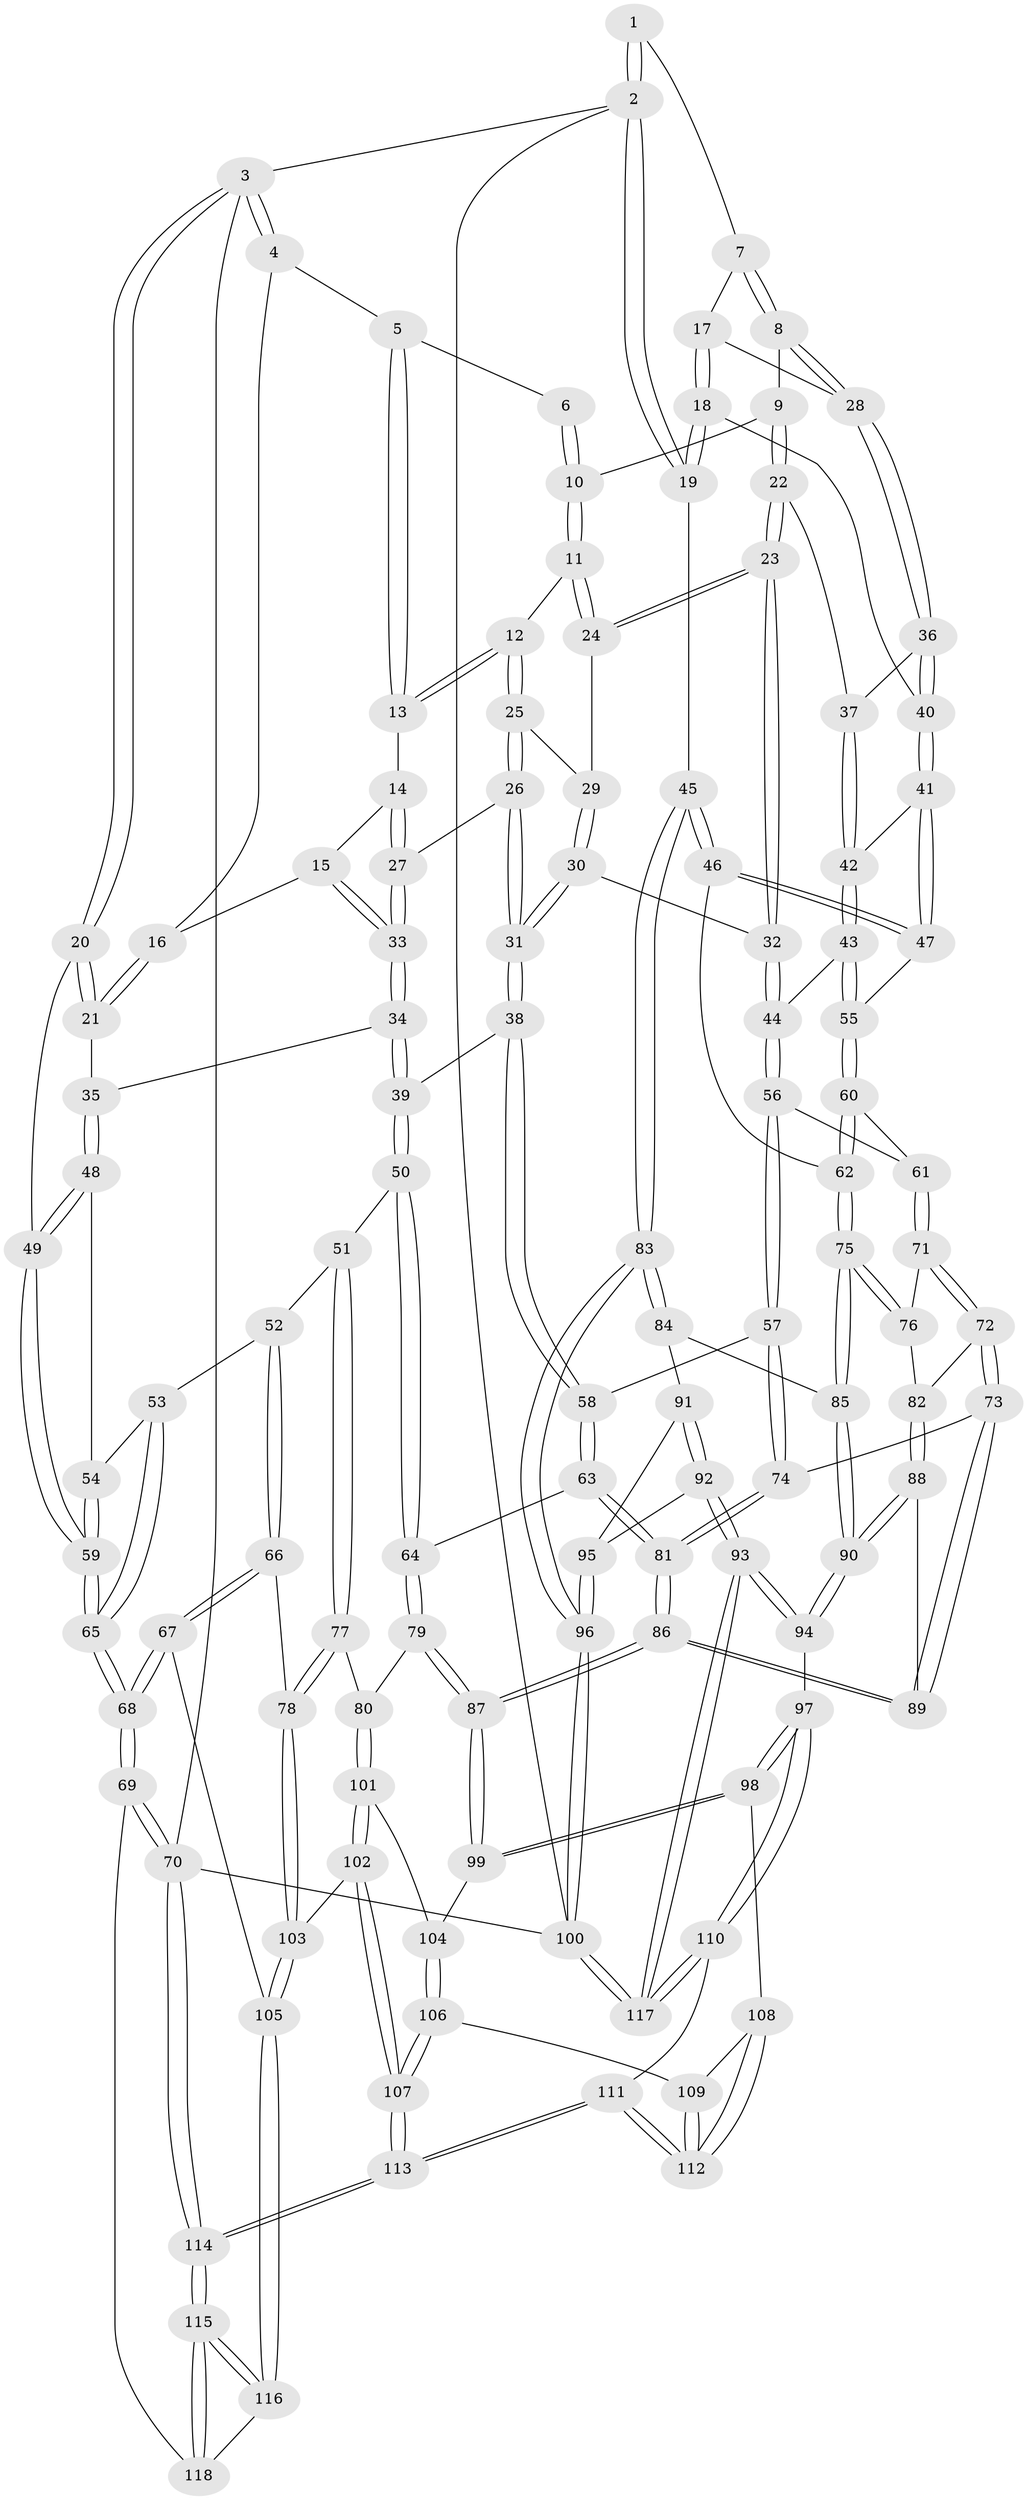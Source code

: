 // Generated by graph-tools (version 1.1) at 2025/27/03/09/25 03:27:16]
// undirected, 118 vertices, 292 edges
graph export_dot {
graph [start="1"]
  node [color=gray90,style=filled];
  1 [pos="+0.8057324057793286+0"];
  2 [pos="+1+0"];
  3 [pos="+0+0"];
  4 [pos="+0.26542879652561324+0"];
  5 [pos="+0.35551756761564024+0"];
  6 [pos="+0.6554263184392299+0"];
  7 [pos="+0.8205855490544861+0.008372489846966319"];
  8 [pos="+0.7496044459784111+0.09226117729112147"];
  9 [pos="+0.6526344091982902+0.013316607406385406"];
  10 [pos="+0.6435094336561111+0.002104250649565008"];
  11 [pos="+0.6040180118248955+0.03756849961098863"];
  12 [pos="+0.45333984092421903+0.031300967926339206"];
  13 [pos="+0.4464360063449956+0.02229259162342605"];
  14 [pos="+0.39597063553778233+0.07206671126194357"];
  15 [pos="+0.3429957917335412+0.11656636341361262"];
  16 [pos="+0.2588589724981963+0"];
  17 [pos="+0.8844410656513649+0.0626266631338966"];
  18 [pos="+1+0.1352652288356375"];
  19 [pos="+1+0.0766096754789671"];
  20 [pos="+0+0.009018207471568094"];
  21 [pos="+0.18601365544139903+0.21687190276304383"];
  22 [pos="+0.64924528748511+0.22012126989526137"];
  23 [pos="+0.6277066655798544+0.22654282213779417"];
  24 [pos="+0.5744053648758048+0.11249906910566283"];
  25 [pos="+0.4709126068041399+0.08979280960764231"];
  26 [pos="+0.4232243128107854+0.15814115607079027"];
  27 [pos="+0.40529527046102626+0.15643579852639947"];
  28 [pos="+0.759815577567336+0.16303334715829662"];
  29 [pos="+0.4970031692990368+0.10673600815193017"];
  30 [pos="+0.5262738550596674+0.30022713833185255"];
  31 [pos="+0.5024282120570083+0.30953236314562266"];
  32 [pos="+0.5567384267188582+0.29443978600596116"];
  33 [pos="+0.33340497752694065+0.15390376586345764"];
  34 [pos="+0.2124702077818873+0.24854114287684909"];
  35 [pos="+0.21186757495644862+0.24831402974874164"];
  36 [pos="+0.7583736573502716+0.20168671109871686"];
  37 [pos="+0.7447435755936749+0.20799808153627572"];
  38 [pos="+0.4437582516080626+0.35785997784604934"];
  39 [pos="+0.32410151436686213+0.3594313432465982"];
  40 [pos="+0.8731980998417048+0.24292722072502468"];
  41 [pos="+0.8734591621755903+0.3418335137647744"];
  42 [pos="+0.7348788972659319+0.3522848802026463"];
  43 [pos="+0.7140849062724653+0.39264040477175394"];
  44 [pos="+0.6478133421251768+0.38744042334850126"];
  45 [pos="+1+0.5069676269766065"];
  46 [pos="+0.9370578698621463+0.46279196216513924"];
  47 [pos="+0.87844939203875+0.3686805838968827"];
  48 [pos="+0.1038343278296689+0.36324256623269546"];
  49 [pos="+0+0.2688471605681114"];
  50 [pos="+0.31719721643164067+0.37843490419717113"];
  51 [pos="+0.27359064799474203+0.4595900553561296"];
  52 [pos="+0.12504882236335738+0.48648844460320395"];
  53 [pos="+0.08428423083597578+0.4494031478983279"];
  54 [pos="+0.09918626394410002+0.37820088857997614"];
  55 [pos="+0.741083902417536+0.41983386619857116"];
  56 [pos="+0.6317719312578698+0.4723324185462235"];
  57 [pos="+0.5885021587336768+0.5167110331774132"];
  58 [pos="+0.4708088898770089+0.4240043223536292"];
  59 [pos="+0+0.4212170099064882"];
  60 [pos="+0.7532737998599005+0.4904510038656156"];
  61 [pos="+0.7274601251216636+0.5020499893272159"];
  62 [pos="+0.8392015243858065+0.5363407254676317"];
  63 [pos="+0.4471859318523282+0.561261061004777"];
  64 [pos="+0.40051770864329794+0.5787442494042738"];
  65 [pos="+0+0.569435871129718"];
  66 [pos="+0.14191923221738137+0.6521706897344125"];
  67 [pos="+0.015074051311547338+0.6898823175227488"];
  68 [pos="+0+0.6963257632091946"];
  69 [pos="+0+0.7190993933103671"];
  70 [pos="+0+1"];
  71 [pos="+0.7054685086534451+0.5351689662941556"];
  72 [pos="+0.6316218255361474+0.5786772599622347"];
  73 [pos="+0.6108361202814805+0.5806339089517848"];
  74 [pos="+0.594344706800526+0.5795255542966888"];
  75 [pos="+0.8343898192055195+0.561296073109304"];
  76 [pos="+0.7310004909056637+0.5973462117459992"];
  77 [pos="+0.2662859503984631+0.645691021334934"];
  78 [pos="+0.1954948849759279+0.6598692491091531"];
  79 [pos="+0.3655346083723689+0.608864536620264"];
  80 [pos="+0.28007715923404425+0.6519377044357725"];
  81 [pos="+0.5512385629586765+0.6342437728220705"];
  82 [pos="+0.7164521325685175+0.6142522385933621"];
  83 [pos="+1+0.52938462663507"];
  84 [pos="+0.8818240758840853+0.6684179536495528"];
  85 [pos="+0.8430908957291092+0.6250965285716688"];
  86 [pos="+0.5479422395447059+0.6688555026001358"];
  87 [pos="+0.5344711552057707+0.7043405571532338"];
  88 [pos="+0.7261090194373364+0.6907422353929625"];
  89 [pos="+0.7139177995132895+0.6867064682615082"];
  90 [pos="+0.7301259014114266+0.6954247558283999"];
  91 [pos="+0.8835001290720366+0.6806792358185095"];
  92 [pos="+0.8537991303458492+0.8210119585114214"];
  93 [pos="+0.8046144809760777+0.9165935830149581"];
  94 [pos="+0.7370755876155469+0.8678859351399028"];
  95 [pos="+1+0.7314717486249499"];
  96 [pos="+1+0.701207596153859"];
  97 [pos="+0.6082049524175219+0.8448574538647822"];
  98 [pos="+0.522543013508665+0.7775982934486814"];
  99 [pos="+0.5204540777494602+0.7726937930833921"];
  100 [pos="+1+1"];
  101 [pos="+0.29107247589817886+0.6679838366604909"];
  102 [pos="+0.29597496903397175+0.8553678972205414"];
  103 [pos="+0.1925016615894586+0.8500790515280561"];
  104 [pos="+0.43001283539978863+0.7507608181489848"];
  105 [pos="+0.16057493466929504+0.8711594363193553"];
  106 [pos="+0.3060885309306203+0.8579193088804292"];
  107 [pos="+0.3001151286994205+0.8591086051054511"];
  108 [pos="+0.46951537989977754+0.835965207432974"];
  109 [pos="+0.3132609834508469+0.8587699739682192"];
  110 [pos="+0.40836740855906917+1"];
  111 [pos="+0.3989199765595357+1"];
  112 [pos="+0.4313063780733156+0.9111256723967188"];
  113 [pos="+0.32009154168030196+1"];
  114 [pos="+0.17698958744098248+1"];
  115 [pos="+0.13752027322352214+1"];
  116 [pos="+0.15670861501981495+0.878956114632692"];
  117 [pos="+1+1"];
  118 [pos="+0+0.8557822142621299"];
  1 -- 2;
  1 -- 2;
  1 -- 7;
  2 -- 3;
  2 -- 19;
  2 -- 19;
  2 -- 100;
  3 -- 4;
  3 -- 4;
  3 -- 20;
  3 -- 20;
  3 -- 70;
  4 -- 5;
  4 -- 16;
  5 -- 6;
  5 -- 13;
  5 -- 13;
  6 -- 10;
  6 -- 10;
  7 -- 8;
  7 -- 8;
  7 -- 17;
  8 -- 9;
  8 -- 28;
  8 -- 28;
  9 -- 10;
  9 -- 22;
  9 -- 22;
  10 -- 11;
  10 -- 11;
  11 -- 12;
  11 -- 24;
  11 -- 24;
  12 -- 13;
  12 -- 13;
  12 -- 25;
  12 -- 25;
  13 -- 14;
  14 -- 15;
  14 -- 27;
  14 -- 27;
  15 -- 16;
  15 -- 33;
  15 -- 33;
  16 -- 21;
  16 -- 21;
  17 -- 18;
  17 -- 18;
  17 -- 28;
  18 -- 19;
  18 -- 19;
  18 -- 40;
  19 -- 45;
  20 -- 21;
  20 -- 21;
  20 -- 49;
  21 -- 35;
  22 -- 23;
  22 -- 23;
  22 -- 37;
  23 -- 24;
  23 -- 24;
  23 -- 32;
  23 -- 32;
  24 -- 29;
  25 -- 26;
  25 -- 26;
  25 -- 29;
  26 -- 27;
  26 -- 31;
  26 -- 31;
  27 -- 33;
  27 -- 33;
  28 -- 36;
  28 -- 36;
  29 -- 30;
  29 -- 30;
  30 -- 31;
  30 -- 31;
  30 -- 32;
  31 -- 38;
  31 -- 38;
  32 -- 44;
  32 -- 44;
  33 -- 34;
  33 -- 34;
  34 -- 35;
  34 -- 39;
  34 -- 39;
  35 -- 48;
  35 -- 48;
  36 -- 37;
  36 -- 40;
  36 -- 40;
  37 -- 42;
  37 -- 42;
  38 -- 39;
  38 -- 58;
  38 -- 58;
  39 -- 50;
  39 -- 50;
  40 -- 41;
  40 -- 41;
  41 -- 42;
  41 -- 47;
  41 -- 47;
  42 -- 43;
  42 -- 43;
  43 -- 44;
  43 -- 55;
  43 -- 55;
  44 -- 56;
  44 -- 56;
  45 -- 46;
  45 -- 46;
  45 -- 83;
  45 -- 83;
  46 -- 47;
  46 -- 47;
  46 -- 62;
  47 -- 55;
  48 -- 49;
  48 -- 49;
  48 -- 54;
  49 -- 59;
  49 -- 59;
  50 -- 51;
  50 -- 64;
  50 -- 64;
  51 -- 52;
  51 -- 77;
  51 -- 77;
  52 -- 53;
  52 -- 66;
  52 -- 66;
  53 -- 54;
  53 -- 65;
  53 -- 65;
  54 -- 59;
  54 -- 59;
  55 -- 60;
  55 -- 60;
  56 -- 57;
  56 -- 57;
  56 -- 61;
  57 -- 58;
  57 -- 74;
  57 -- 74;
  58 -- 63;
  58 -- 63;
  59 -- 65;
  59 -- 65;
  60 -- 61;
  60 -- 62;
  60 -- 62;
  61 -- 71;
  61 -- 71;
  62 -- 75;
  62 -- 75;
  63 -- 64;
  63 -- 81;
  63 -- 81;
  64 -- 79;
  64 -- 79;
  65 -- 68;
  65 -- 68;
  66 -- 67;
  66 -- 67;
  66 -- 78;
  67 -- 68;
  67 -- 68;
  67 -- 105;
  68 -- 69;
  68 -- 69;
  69 -- 70;
  69 -- 70;
  69 -- 118;
  70 -- 114;
  70 -- 114;
  70 -- 100;
  71 -- 72;
  71 -- 72;
  71 -- 76;
  72 -- 73;
  72 -- 73;
  72 -- 82;
  73 -- 74;
  73 -- 89;
  73 -- 89;
  74 -- 81;
  74 -- 81;
  75 -- 76;
  75 -- 76;
  75 -- 85;
  75 -- 85;
  76 -- 82;
  77 -- 78;
  77 -- 78;
  77 -- 80;
  78 -- 103;
  78 -- 103;
  79 -- 80;
  79 -- 87;
  79 -- 87;
  80 -- 101;
  80 -- 101;
  81 -- 86;
  81 -- 86;
  82 -- 88;
  82 -- 88;
  83 -- 84;
  83 -- 84;
  83 -- 96;
  83 -- 96;
  84 -- 85;
  84 -- 91;
  85 -- 90;
  85 -- 90;
  86 -- 87;
  86 -- 87;
  86 -- 89;
  86 -- 89;
  87 -- 99;
  87 -- 99;
  88 -- 89;
  88 -- 90;
  88 -- 90;
  90 -- 94;
  90 -- 94;
  91 -- 92;
  91 -- 92;
  91 -- 95;
  92 -- 93;
  92 -- 93;
  92 -- 95;
  93 -- 94;
  93 -- 94;
  93 -- 117;
  93 -- 117;
  94 -- 97;
  95 -- 96;
  95 -- 96;
  96 -- 100;
  96 -- 100;
  97 -- 98;
  97 -- 98;
  97 -- 110;
  97 -- 110;
  98 -- 99;
  98 -- 99;
  98 -- 108;
  99 -- 104;
  100 -- 117;
  100 -- 117;
  101 -- 102;
  101 -- 102;
  101 -- 104;
  102 -- 103;
  102 -- 107;
  102 -- 107;
  103 -- 105;
  103 -- 105;
  104 -- 106;
  104 -- 106;
  105 -- 116;
  105 -- 116;
  106 -- 107;
  106 -- 107;
  106 -- 109;
  107 -- 113;
  107 -- 113;
  108 -- 109;
  108 -- 112;
  108 -- 112;
  109 -- 112;
  109 -- 112;
  110 -- 111;
  110 -- 117;
  110 -- 117;
  111 -- 112;
  111 -- 112;
  111 -- 113;
  111 -- 113;
  113 -- 114;
  113 -- 114;
  114 -- 115;
  114 -- 115;
  115 -- 116;
  115 -- 116;
  115 -- 118;
  115 -- 118;
  116 -- 118;
}
